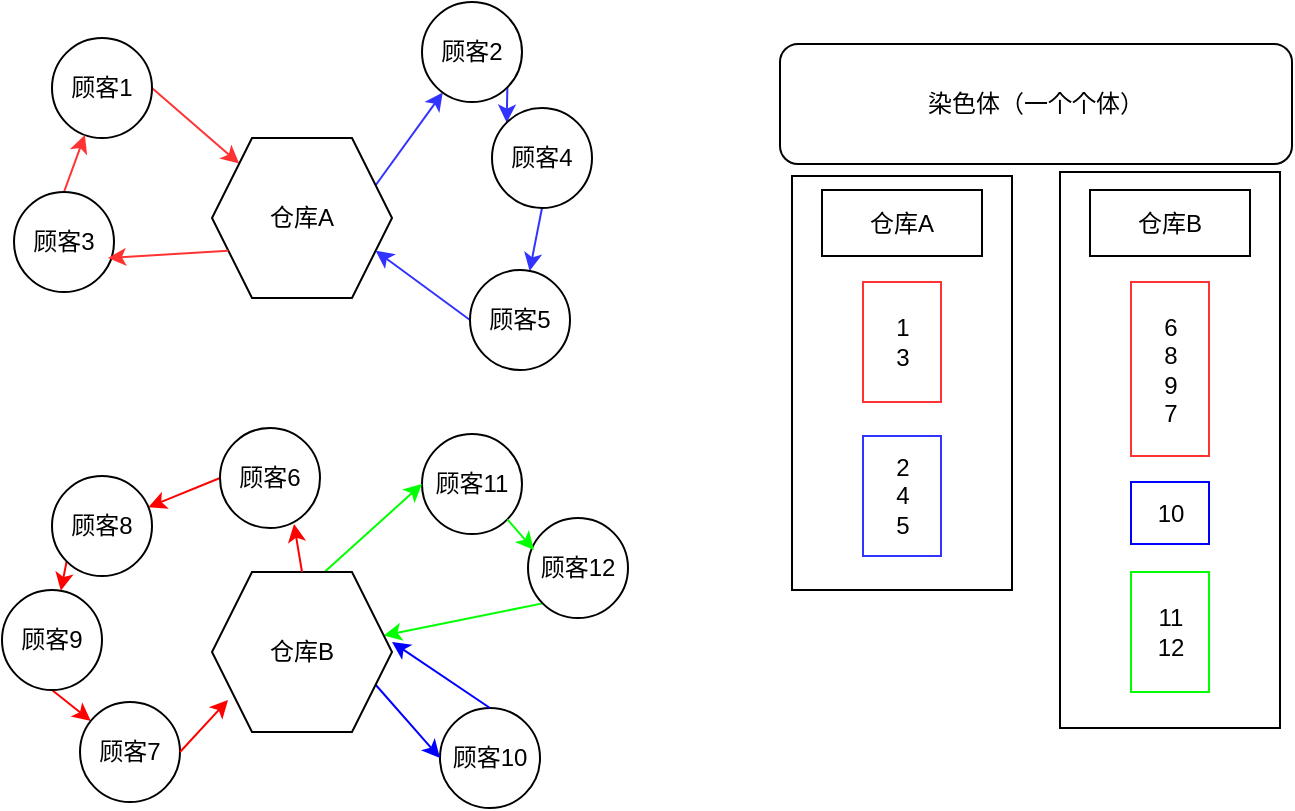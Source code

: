 <mxfile version="24.0.5" type="github">
  <diagram name="第 1 页" id="nTcoCU8JCfdRvD58QICH">
    <mxGraphModel dx="1379" dy="788" grid="0" gridSize="10" guides="1" tooltips="1" connect="1" arrows="1" fold="1" page="1" pageScale="1" pageWidth="2827" pageHeight="1169" math="0" shadow="0">
      <root>
        <mxCell id="0" />
        <mxCell id="1" parent="0" />
        <mxCell id="4oWYa5ZDLCP4WArpB5ea-40" value="" style="rounded=0;whiteSpace=wrap;html=1;" vertex="1" parent="1">
          <mxGeometry x="574" y="357" width="110" height="278" as="geometry" />
        </mxCell>
        <mxCell id="4oWYa5ZDLCP4WArpB5ea-39" value="" style="rounded=0;whiteSpace=wrap;html=1;" vertex="1" parent="1">
          <mxGeometry x="440" y="359" width="110" height="207" as="geometry" />
        </mxCell>
        <mxCell id="4oWYa5ZDLCP4WArpB5ea-21" style="rounded=0;orthogonalLoop=1;jettySize=auto;html=1;exitX=1;exitY=0.5;exitDx=0;exitDy=0;strokeColor=#FF3333;" edge="1" parent="1" source="4oWYa5ZDLCP4WArpB5ea-1" target="4oWYa5ZDLCP4WArpB5ea-2">
          <mxGeometry relative="1" as="geometry" />
        </mxCell>
        <mxCell id="4oWYa5ZDLCP4WArpB5ea-1" value="顾客1" style="ellipse;whiteSpace=wrap;html=1;aspect=fixed;" vertex="1" parent="1">
          <mxGeometry x="70" y="290" width="50" height="50" as="geometry" />
        </mxCell>
        <mxCell id="4oWYa5ZDLCP4WArpB5ea-22" style="edgeStyle=none;rounded=0;orthogonalLoop=1;jettySize=auto;html=1;exitX=1;exitY=0.25;exitDx=0;exitDy=0;strokeColor=#3333FF;" edge="1" parent="1" source="4oWYa5ZDLCP4WArpB5ea-2" target="4oWYa5ZDLCP4WArpB5ea-3">
          <mxGeometry relative="1" as="geometry" />
        </mxCell>
        <mxCell id="4oWYa5ZDLCP4WArpB5ea-2" value="仓库A" style="shape=hexagon;perimeter=hexagonPerimeter2;whiteSpace=wrap;html=1;fixedSize=1;" vertex="1" parent="1">
          <mxGeometry x="150" y="340" width="90" height="80" as="geometry" />
        </mxCell>
        <mxCell id="4oWYa5ZDLCP4WArpB5ea-23" style="edgeStyle=none;rounded=0;orthogonalLoop=1;jettySize=auto;html=1;exitX=1;exitY=1;exitDx=0;exitDy=0;entryX=0;entryY=0;entryDx=0;entryDy=0;strokeColor=#3333FF;" edge="1" parent="1" source="4oWYa5ZDLCP4WArpB5ea-3" target="4oWYa5ZDLCP4WArpB5ea-4">
          <mxGeometry relative="1" as="geometry" />
        </mxCell>
        <mxCell id="4oWYa5ZDLCP4WArpB5ea-3" value="顾客2" style="ellipse;whiteSpace=wrap;html=1;aspect=fixed;" vertex="1" parent="1">
          <mxGeometry x="255" y="272" width="50" height="50" as="geometry" />
        </mxCell>
        <mxCell id="4oWYa5ZDLCP4WArpB5ea-24" style="edgeStyle=none;rounded=0;orthogonalLoop=1;jettySize=auto;html=1;exitX=0.5;exitY=1;exitDx=0;exitDy=0;strokeColor=#3333FF;" edge="1" parent="1" source="4oWYa5ZDLCP4WArpB5ea-4" target="4oWYa5ZDLCP4WArpB5ea-11">
          <mxGeometry relative="1" as="geometry" />
        </mxCell>
        <mxCell id="4oWYa5ZDLCP4WArpB5ea-4" value="顾客4" style="ellipse;whiteSpace=wrap;html=1;aspect=fixed;" vertex="1" parent="1">
          <mxGeometry x="290" y="325" width="50" height="50" as="geometry" />
        </mxCell>
        <mxCell id="4oWYa5ZDLCP4WArpB5ea-20" style="rounded=0;orthogonalLoop=1;jettySize=auto;html=1;exitX=0.5;exitY=0;exitDx=0;exitDy=0;strokeColor=#FF3333;" edge="1" parent="1" source="4oWYa5ZDLCP4WArpB5ea-5" target="4oWYa5ZDLCP4WArpB5ea-1">
          <mxGeometry relative="1" as="geometry" />
        </mxCell>
        <mxCell id="4oWYa5ZDLCP4WArpB5ea-5" value="顾客3" style="ellipse;whiteSpace=wrap;html=1;aspect=fixed;" vertex="1" parent="1">
          <mxGeometry x="51" y="367" width="50" height="50" as="geometry" />
        </mxCell>
        <mxCell id="4oWYa5ZDLCP4WArpB5ea-6" value="顾客10" style="ellipse;whiteSpace=wrap;html=1;aspect=fixed;" vertex="1" parent="1">
          <mxGeometry x="264" y="625" width="50" height="50" as="geometry" />
        </mxCell>
        <mxCell id="4oWYa5ZDLCP4WArpB5ea-27" style="edgeStyle=none;rounded=0;orthogonalLoop=1;jettySize=auto;html=1;exitX=0;exitY=0.5;exitDx=0;exitDy=0;strokeColor=#FF0000;" edge="1" parent="1" source="4oWYa5ZDLCP4WArpB5ea-7" target="4oWYa5ZDLCP4WArpB5ea-8">
          <mxGeometry relative="1" as="geometry" />
        </mxCell>
        <mxCell id="4oWYa5ZDLCP4WArpB5ea-7" value="顾客6" style="ellipse;whiteSpace=wrap;html=1;aspect=fixed;" vertex="1" parent="1">
          <mxGeometry x="154" y="485" width="50" height="50" as="geometry" />
        </mxCell>
        <mxCell id="4oWYa5ZDLCP4WArpB5ea-28" style="edgeStyle=none;rounded=0;orthogonalLoop=1;jettySize=auto;html=1;exitX=0;exitY=1;exitDx=0;exitDy=0;strokeColor=#FF0000;" edge="1" parent="1" source="4oWYa5ZDLCP4WArpB5ea-8" target="4oWYa5ZDLCP4WArpB5ea-9">
          <mxGeometry relative="1" as="geometry" />
        </mxCell>
        <mxCell id="4oWYa5ZDLCP4WArpB5ea-8" value="顾客8" style="ellipse;whiteSpace=wrap;html=1;aspect=fixed;" vertex="1" parent="1">
          <mxGeometry x="70" y="509" width="50" height="50" as="geometry" />
        </mxCell>
        <mxCell id="4oWYa5ZDLCP4WArpB5ea-29" style="edgeStyle=none;rounded=0;orthogonalLoop=1;jettySize=auto;html=1;exitX=0.5;exitY=1;exitDx=0;exitDy=0;strokeColor=#FF0000;" edge="1" parent="1" source="4oWYa5ZDLCP4WArpB5ea-9" target="4oWYa5ZDLCP4WArpB5ea-10">
          <mxGeometry relative="1" as="geometry" />
        </mxCell>
        <mxCell id="4oWYa5ZDLCP4WArpB5ea-9" value="顾客9" style="ellipse;whiteSpace=wrap;html=1;aspect=fixed;" vertex="1" parent="1">
          <mxGeometry x="45" y="566" width="50" height="50" as="geometry" />
        </mxCell>
        <mxCell id="4oWYa5ZDLCP4WArpB5ea-10" value="顾客7" style="ellipse;whiteSpace=wrap;html=1;aspect=fixed;" vertex="1" parent="1">
          <mxGeometry x="84" y="622" width="50" height="50" as="geometry" />
        </mxCell>
        <mxCell id="4oWYa5ZDLCP4WArpB5ea-25" style="edgeStyle=none;rounded=0;orthogonalLoop=1;jettySize=auto;html=1;exitX=0;exitY=0.5;exitDx=0;exitDy=0;entryX=1;entryY=0.75;entryDx=0;entryDy=0;strokeColor=#3333FF;" edge="1" parent="1" source="4oWYa5ZDLCP4WArpB5ea-11" target="4oWYa5ZDLCP4WArpB5ea-2">
          <mxGeometry relative="1" as="geometry" />
        </mxCell>
        <mxCell id="4oWYa5ZDLCP4WArpB5ea-11" value="顾客5" style="ellipse;whiteSpace=wrap;html=1;aspect=fixed;" vertex="1" parent="1">
          <mxGeometry x="279" y="406" width="50" height="50" as="geometry" />
        </mxCell>
        <mxCell id="4oWYa5ZDLCP4WArpB5ea-35" style="edgeStyle=none;rounded=0;orthogonalLoop=1;jettySize=auto;html=1;exitX=0;exitY=1;exitDx=0;exitDy=0;strokeColor=#00FF00;" edge="1" parent="1" source="4oWYa5ZDLCP4WArpB5ea-16" target="4oWYa5ZDLCP4WArpB5ea-18">
          <mxGeometry relative="1" as="geometry" />
        </mxCell>
        <mxCell id="4oWYa5ZDLCP4WArpB5ea-16" value="顾客12" style="ellipse;whiteSpace=wrap;html=1;aspect=fixed;" vertex="1" parent="1">
          <mxGeometry x="308" y="530" width="50" height="50" as="geometry" />
        </mxCell>
        <mxCell id="4oWYa5ZDLCP4WArpB5ea-17" value="顾客11" style="ellipse;whiteSpace=wrap;html=1;aspect=fixed;" vertex="1" parent="1">
          <mxGeometry x="255" y="488" width="50" height="50" as="geometry" />
        </mxCell>
        <mxCell id="4oWYa5ZDLCP4WArpB5ea-31" style="edgeStyle=none;rounded=0;orthogonalLoop=1;jettySize=auto;html=1;exitX=1;exitY=0.75;exitDx=0;exitDy=0;entryX=0;entryY=0.5;entryDx=0;entryDy=0;strokeColor=#0000FF;" edge="1" parent="1" source="4oWYa5ZDLCP4WArpB5ea-18" target="4oWYa5ZDLCP4WArpB5ea-6">
          <mxGeometry relative="1" as="geometry" />
        </mxCell>
        <mxCell id="4oWYa5ZDLCP4WArpB5ea-33" style="edgeStyle=none;rounded=0;orthogonalLoop=1;jettySize=auto;html=1;exitX=0.625;exitY=0;exitDx=0;exitDy=0;entryX=0;entryY=0.5;entryDx=0;entryDy=0;strokeColor=#00FF00;" edge="1" parent="1" source="4oWYa5ZDLCP4WArpB5ea-18" target="4oWYa5ZDLCP4WArpB5ea-17">
          <mxGeometry relative="1" as="geometry" />
        </mxCell>
        <mxCell id="4oWYa5ZDLCP4WArpB5ea-18" value="仓库B" style="shape=hexagon;perimeter=hexagonPerimeter2;whiteSpace=wrap;html=1;fixedSize=1;" vertex="1" parent="1">
          <mxGeometry x="150" y="557" width="90" height="80" as="geometry" />
        </mxCell>
        <mxCell id="4oWYa5ZDLCP4WArpB5ea-19" style="rounded=0;orthogonalLoop=1;jettySize=auto;html=1;exitX=0;exitY=0.75;exitDx=0;exitDy=0;entryX=0.94;entryY=0.66;entryDx=0;entryDy=0;entryPerimeter=0;strokeColor=#FF3333;" edge="1" parent="1" source="4oWYa5ZDLCP4WArpB5ea-2" target="4oWYa5ZDLCP4WArpB5ea-5">
          <mxGeometry relative="1" as="geometry" />
        </mxCell>
        <mxCell id="4oWYa5ZDLCP4WArpB5ea-26" style="edgeStyle=none;rounded=0;orthogonalLoop=1;jettySize=auto;html=1;exitX=0.5;exitY=0;exitDx=0;exitDy=0;entryX=0.74;entryY=0.96;entryDx=0;entryDy=0;entryPerimeter=0;strokeColor=#FF0000;" edge="1" parent="1" source="4oWYa5ZDLCP4WArpB5ea-18" target="4oWYa5ZDLCP4WArpB5ea-7">
          <mxGeometry relative="1" as="geometry" />
        </mxCell>
        <mxCell id="4oWYa5ZDLCP4WArpB5ea-30" style="edgeStyle=none;rounded=0;orthogonalLoop=1;jettySize=auto;html=1;exitX=1;exitY=0.5;exitDx=0;exitDy=0;entryX=0.089;entryY=0.8;entryDx=0;entryDy=0;entryPerimeter=0;strokeColor=#FF0000;" edge="1" parent="1" source="4oWYa5ZDLCP4WArpB5ea-10" target="4oWYa5ZDLCP4WArpB5ea-18">
          <mxGeometry relative="1" as="geometry" />
        </mxCell>
        <mxCell id="4oWYa5ZDLCP4WArpB5ea-32" style="edgeStyle=none;rounded=0;orthogonalLoop=1;jettySize=auto;html=1;exitX=0.5;exitY=0;exitDx=0;exitDy=0;entryX=1;entryY=0.438;entryDx=0;entryDy=0;entryPerimeter=0;strokeColor=#0000FF;" edge="1" parent="1" source="4oWYa5ZDLCP4WArpB5ea-6" target="4oWYa5ZDLCP4WArpB5ea-18">
          <mxGeometry relative="1" as="geometry" />
        </mxCell>
        <mxCell id="4oWYa5ZDLCP4WArpB5ea-34" style="edgeStyle=none;rounded=0;orthogonalLoop=1;jettySize=auto;html=1;exitX=1;exitY=1;exitDx=0;exitDy=0;entryX=0.06;entryY=0.32;entryDx=0;entryDy=0;entryPerimeter=0;strokeColor=#00FF00;" edge="1" parent="1" source="4oWYa5ZDLCP4WArpB5ea-17" target="4oWYa5ZDLCP4WArpB5ea-16">
          <mxGeometry relative="1" as="geometry" />
        </mxCell>
        <mxCell id="4oWYa5ZDLCP4WArpB5ea-36" value="染色体（一个个体）" style="rounded=1;whiteSpace=wrap;html=1;" vertex="1" parent="1">
          <mxGeometry x="434" y="293" width="256" height="60" as="geometry" />
        </mxCell>
        <mxCell id="4oWYa5ZDLCP4WArpB5ea-37" value="仓库A" style="rounded=0;whiteSpace=wrap;html=1;" vertex="1" parent="1">
          <mxGeometry x="455" y="366" width="80" height="33" as="geometry" />
        </mxCell>
        <mxCell id="4oWYa5ZDLCP4WArpB5ea-38" value="仓库B" style="rounded=0;whiteSpace=wrap;html=1;" vertex="1" parent="1">
          <mxGeometry x="589" y="366" width="80" height="33" as="geometry" />
        </mxCell>
        <mxCell id="4oWYa5ZDLCP4WArpB5ea-41" value="1&lt;div&gt;3&lt;/div&gt;" style="rounded=0;whiteSpace=wrap;html=1;strokeColor=#FF3333;" vertex="1" parent="1">
          <mxGeometry x="475.5" y="412" width="39" height="60" as="geometry" />
        </mxCell>
        <mxCell id="4oWYa5ZDLCP4WArpB5ea-44" value="2&lt;div&gt;4&lt;/div&gt;&lt;div&gt;5&lt;/div&gt;" style="rounded=0;whiteSpace=wrap;html=1;strokeColor=#3333FF;" vertex="1" parent="1">
          <mxGeometry x="475.5" y="489" width="39" height="60" as="geometry" />
        </mxCell>
        <mxCell id="4oWYa5ZDLCP4WArpB5ea-45" value="6&lt;div&gt;8&lt;/div&gt;&lt;div&gt;9&lt;/div&gt;&lt;div&gt;7&lt;/div&gt;" style="rounded=0;whiteSpace=wrap;html=1;strokeColor=#FF3333;" vertex="1" parent="1">
          <mxGeometry x="609.5" y="412" width="39" height="87" as="geometry" />
        </mxCell>
        <mxCell id="4oWYa5ZDLCP4WArpB5ea-46" value="10" style="rounded=0;whiteSpace=wrap;html=1;strokeColor=#0000FF;" vertex="1" parent="1">
          <mxGeometry x="609.5" y="512" width="39" height="31" as="geometry" />
        </mxCell>
        <mxCell id="4oWYa5ZDLCP4WArpB5ea-47" value="11&lt;div&gt;12&lt;/div&gt;" style="rounded=0;whiteSpace=wrap;html=1;strokeColor=#00FF00;" vertex="1" parent="1">
          <mxGeometry x="609.5" y="557" width="39" height="60" as="geometry" />
        </mxCell>
      </root>
    </mxGraphModel>
  </diagram>
</mxfile>
